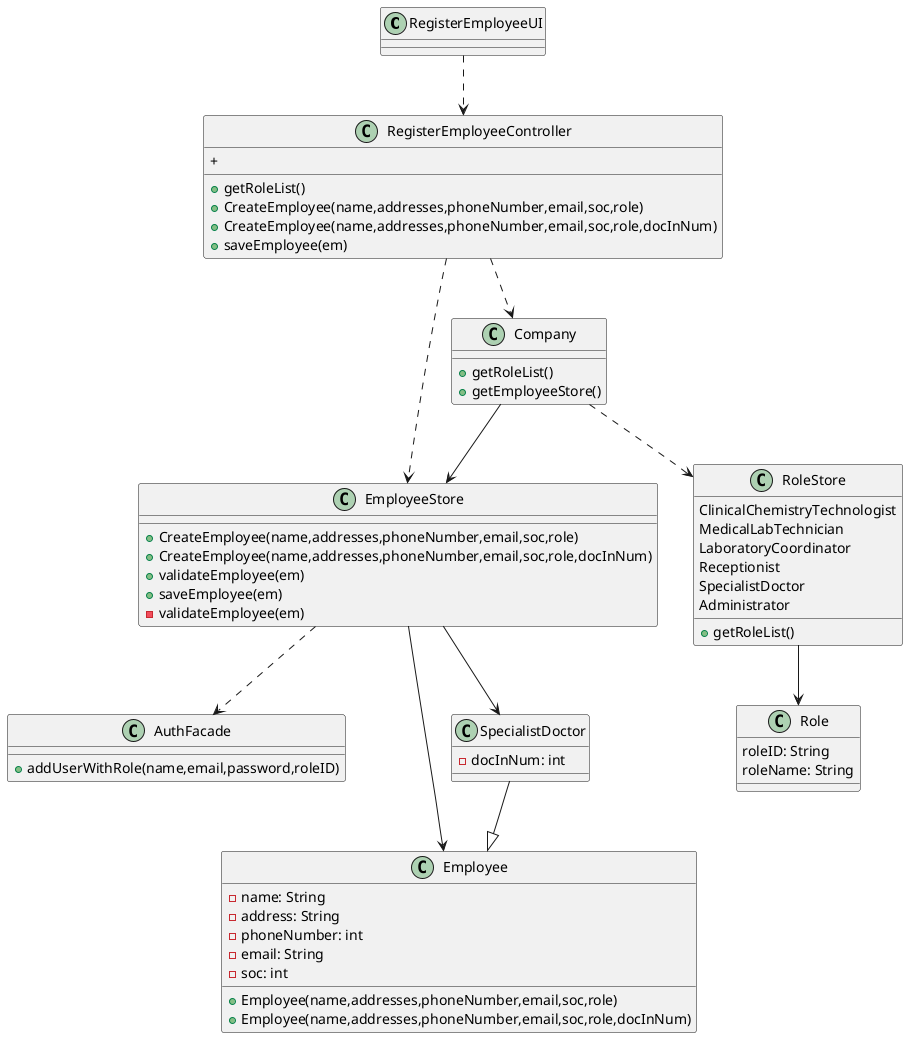 @startuml
'https://plantuml.com/class-diagram

class RegisterEmployeeUI{
}

class RegisterEmployeeController{
+getRoleList()
+CreateEmployee(name,addresses,phoneNumber,email,soc,role)
+CreateEmployee(name,addresses,phoneNumber,email,soc,role,docInNum)
+saveEmployee(em)
+
}

class AuthFacade{
+addUserWithRole(name,email,password,roleID)
}

class Company{
+getRoleList()
+getEmployeeStore()
}

class EmployeeStore{
+CreateEmployee(name,addresses,phoneNumber,email,soc,role)
+CreateEmployee(name,addresses,phoneNumber,email,soc,role,docInNum)
+validateEmployee(em)
+saveEmployee(em)
-validateEmployee(em)
}

class Employee{
-name: String
-address: String
-phoneNumber: int
-email: String
-soc: int
+Employee(name,addresses,phoneNumber,email,soc,role)
+Employee(name,addresses,phoneNumber,email,soc,role,docInNum)
}

class RoleStore{
ClinicalChemistryTechnologist
MedicalLabTechnician
LaboratoryCoordinator
Receptionist
SpecialistDoctor
Administrator
+getRoleList()
}

class SpecialistDoctor{
-docInNum: int
}
class Role{
roleID: String
roleName: String
}
EmployeeStore --> SpecialistDoctor
RegisterEmployeeController ..> EmployeeStore
RegisterEmployeeUI ..> RegisterEmployeeController
RegisterEmployeeController ..> Company
Company ..> RoleStore
EmployeeStore ..> AuthFacade
Company --> EmployeeStore
EmployeeStore --> Employee
SpecialistDoctor --|> Employee
RoleStore --> Role



@enduml